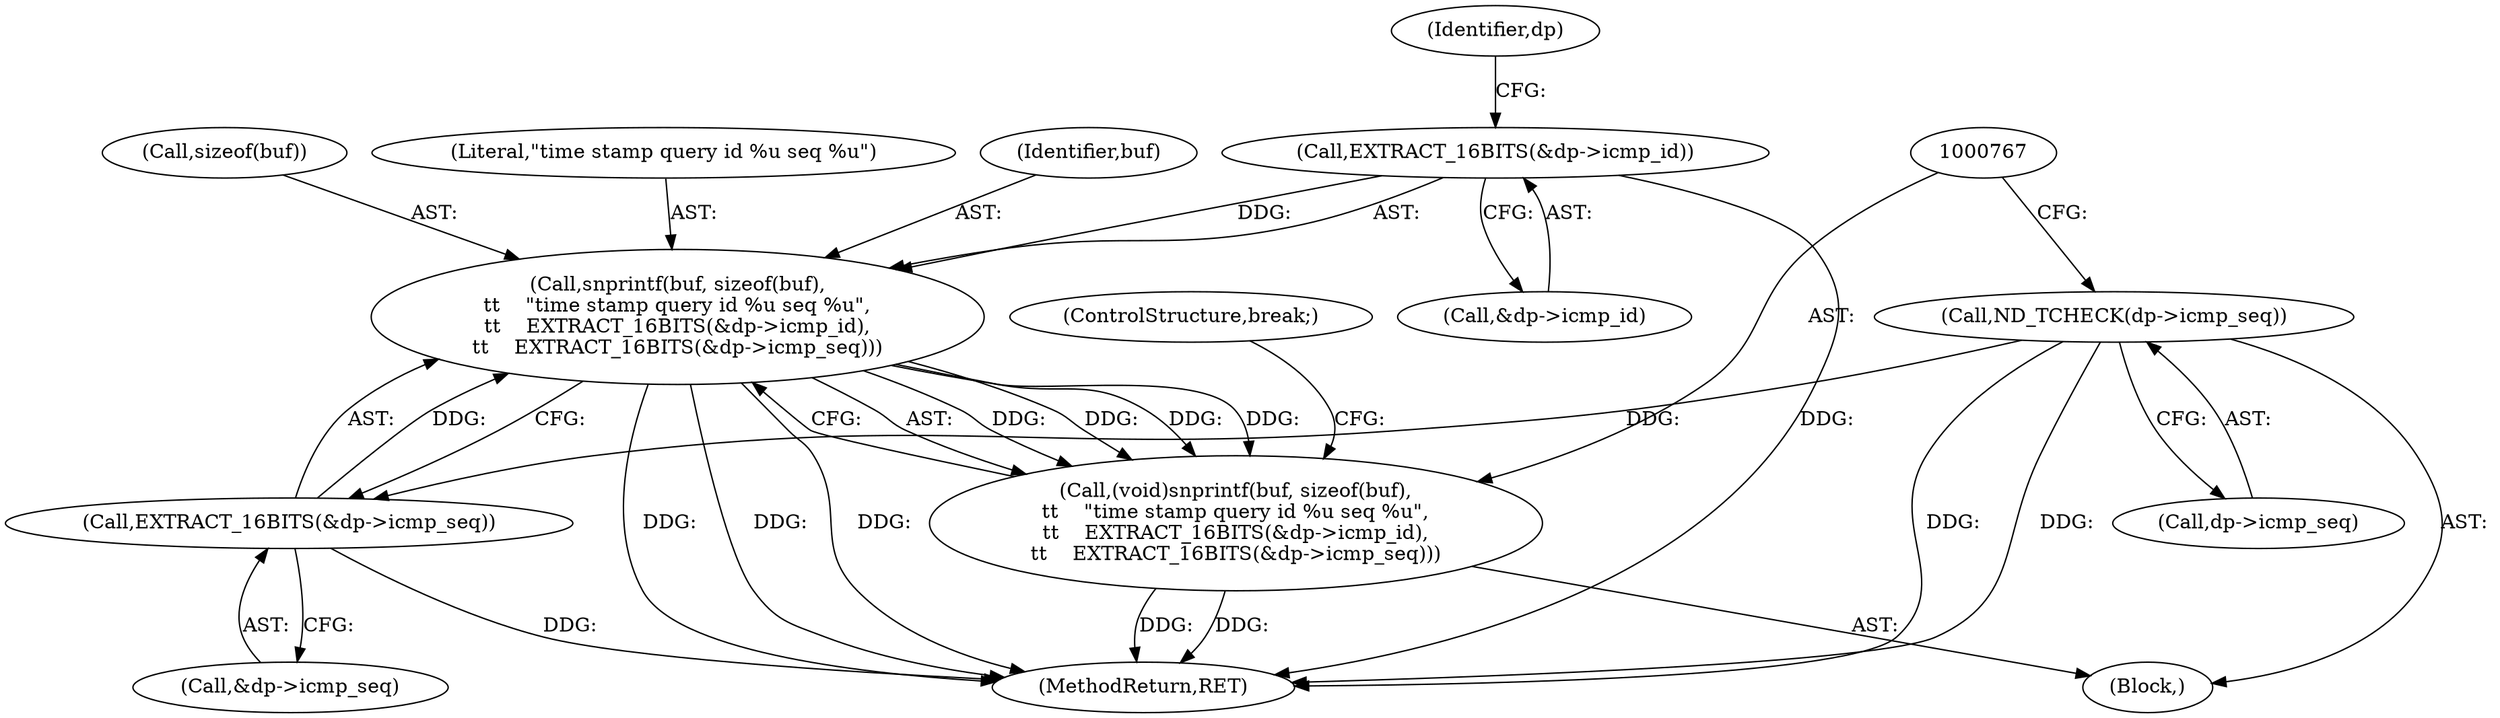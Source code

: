 digraph "0_tcpdump_2b62d1dda41590db29368ec7ba5f4faf3464765a@API" {
"1000768" [label="(Call,snprintf(buf, sizeof(buf),\n\t\t    \"time stamp query id %u seq %u\",\n\t\t    EXTRACT_16BITS(&dp->icmp_id),\n\t\t    EXTRACT_16BITS(&dp->icmp_seq)))"];
"1000773" [label="(Call,EXTRACT_16BITS(&dp->icmp_id))"];
"1000778" [label="(Call,EXTRACT_16BITS(&dp->icmp_seq))"];
"1000762" [label="(Call,ND_TCHECK(dp->icmp_seq))"];
"1000766" [label="(Call,(void)snprintf(buf, sizeof(buf),\n\t\t    \"time stamp query id %u seq %u\",\n\t\t    EXTRACT_16BITS(&dp->icmp_id),\n\t\t    EXTRACT_16BITS(&dp->icmp_seq)))"];
"1000779" [label="(Call,&dp->icmp_seq)"];
"1000778" [label="(Call,EXTRACT_16BITS(&dp->icmp_seq))"];
"1000766" [label="(Call,(void)snprintf(buf, sizeof(buf),\n\t\t    \"time stamp query id %u seq %u\",\n\t\t    EXTRACT_16BITS(&dp->icmp_id),\n\t\t    EXTRACT_16BITS(&dp->icmp_seq)))"];
"1000773" [label="(Call,EXTRACT_16BITS(&dp->icmp_id))"];
"1000763" [label="(Call,dp->icmp_seq)"];
"1001245" [label="(MethodReturn,RET)"];
"1000162" [label="(Block,)"];
"1000783" [label="(ControlStructure,break;)"];
"1000768" [label="(Call,snprintf(buf, sizeof(buf),\n\t\t    \"time stamp query id %u seq %u\",\n\t\t    EXTRACT_16BITS(&dp->icmp_id),\n\t\t    EXTRACT_16BITS(&dp->icmp_seq)))"];
"1000774" [label="(Call,&dp->icmp_id)"];
"1000781" [label="(Identifier,dp)"];
"1000762" [label="(Call,ND_TCHECK(dp->icmp_seq))"];
"1000770" [label="(Call,sizeof(buf))"];
"1000772" [label="(Literal,\"time stamp query id %u seq %u\")"];
"1000769" [label="(Identifier,buf)"];
"1000768" -> "1000766"  [label="AST: "];
"1000768" -> "1000778"  [label="CFG: "];
"1000769" -> "1000768"  [label="AST: "];
"1000770" -> "1000768"  [label="AST: "];
"1000772" -> "1000768"  [label="AST: "];
"1000773" -> "1000768"  [label="AST: "];
"1000778" -> "1000768"  [label="AST: "];
"1000766" -> "1000768"  [label="CFG: "];
"1000768" -> "1001245"  [label="DDG: "];
"1000768" -> "1001245"  [label="DDG: "];
"1000768" -> "1001245"  [label="DDG: "];
"1000768" -> "1000766"  [label="DDG: "];
"1000768" -> "1000766"  [label="DDG: "];
"1000768" -> "1000766"  [label="DDG: "];
"1000768" -> "1000766"  [label="DDG: "];
"1000773" -> "1000768"  [label="DDG: "];
"1000778" -> "1000768"  [label="DDG: "];
"1000773" -> "1000774"  [label="CFG: "];
"1000774" -> "1000773"  [label="AST: "];
"1000781" -> "1000773"  [label="CFG: "];
"1000773" -> "1001245"  [label="DDG: "];
"1000778" -> "1000779"  [label="CFG: "];
"1000779" -> "1000778"  [label="AST: "];
"1000778" -> "1001245"  [label="DDG: "];
"1000762" -> "1000778"  [label="DDG: "];
"1000762" -> "1000162"  [label="AST: "];
"1000762" -> "1000763"  [label="CFG: "];
"1000763" -> "1000762"  [label="AST: "];
"1000767" -> "1000762"  [label="CFG: "];
"1000762" -> "1001245"  [label="DDG: "];
"1000762" -> "1001245"  [label="DDG: "];
"1000766" -> "1000162"  [label="AST: "];
"1000767" -> "1000766"  [label="AST: "];
"1000783" -> "1000766"  [label="CFG: "];
"1000766" -> "1001245"  [label="DDG: "];
"1000766" -> "1001245"  [label="DDG: "];
}
